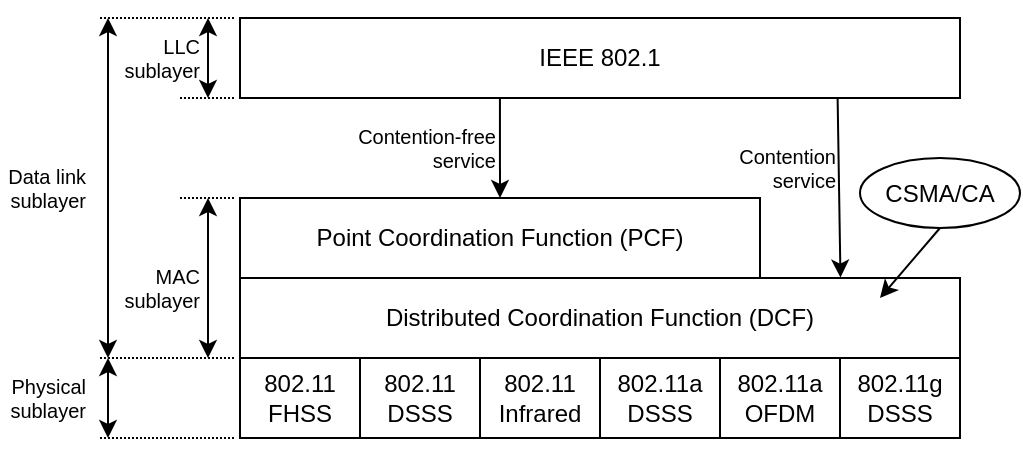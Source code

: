 <mxfile version="23.1.2" type="device">
  <diagram name="Trang-1" id="CeBuMl_r3nTpdefYSi08">
    <mxGraphModel dx="875" dy="435" grid="1" gridSize="10" guides="1" tooltips="1" connect="1" arrows="1" fold="1" page="1" pageScale="1" pageWidth="827" pageHeight="1169" background="#ffffff" math="0" shadow="0">
      <root>
        <mxCell id="0" />
        <mxCell id="1" parent="0" />
        <mxCell id="_Zqqz2ic66UI19e5kxRz-1" value="802.11&lt;br&gt;FHSS" style="rounded=0;whiteSpace=wrap;html=1;" vertex="1" parent="1">
          <mxGeometry x="200" y="270" width="60" height="40" as="geometry" />
        </mxCell>
        <mxCell id="_Zqqz2ic66UI19e5kxRz-5" value="802.11&lt;br&gt;DSSS" style="rounded=0;whiteSpace=wrap;html=1;" vertex="1" parent="1">
          <mxGeometry x="260" y="270" width="60" height="40" as="geometry" />
        </mxCell>
        <mxCell id="_Zqqz2ic66UI19e5kxRz-6" value="802.11&lt;br&gt;Infrared" style="rounded=0;whiteSpace=wrap;html=1;" vertex="1" parent="1">
          <mxGeometry x="320" y="270" width="60" height="40" as="geometry" />
        </mxCell>
        <mxCell id="_Zqqz2ic66UI19e5kxRz-7" value="802.11a&lt;br&gt;DSSS" style="rounded=0;whiteSpace=wrap;html=1;" vertex="1" parent="1">
          <mxGeometry x="380" y="270" width="60" height="40" as="geometry" />
        </mxCell>
        <mxCell id="_Zqqz2ic66UI19e5kxRz-8" value="802.11a&lt;br&gt;OFDM" style="rounded=0;whiteSpace=wrap;html=1;" vertex="1" parent="1">
          <mxGeometry x="440" y="270" width="60" height="40" as="geometry" />
        </mxCell>
        <mxCell id="_Zqqz2ic66UI19e5kxRz-9" value="802.11g&lt;br&gt;DSSS" style="rounded=0;whiteSpace=wrap;html=1;" vertex="1" parent="1">
          <mxGeometry x="500" y="270" width="60" height="40" as="geometry" />
        </mxCell>
        <mxCell id="_Zqqz2ic66UI19e5kxRz-10" value="Distributed Coordination Function (DCF)" style="rounded=0;whiteSpace=wrap;html=1;" vertex="1" parent="1">
          <mxGeometry x="200" y="230" width="360" height="40" as="geometry" />
        </mxCell>
        <mxCell id="_Zqqz2ic66UI19e5kxRz-11" value="Point Coordination Function (PCF)" style="rounded=0;whiteSpace=wrap;html=1;" vertex="1" parent="1">
          <mxGeometry x="200" y="190" width="260" height="40" as="geometry" />
        </mxCell>
        <mxCell id="_Zqqz2ic66UI19e5kxRz-12" value="IEEE 802.1" style="rounded=0;whiteSpace=wrap;html=1;" vertex="1" parent="1">
          <mxGeometry x="200" y="100" width="360" height="40" as="geometry" />
        </mxCell>
        <mxCell id="_Zqqz2ic66UI19e5kxRz-13" value="" style="endArrow=classic;html=1;rounded=0;entryX=0.5;entryY=0;entryDx=0;entryDy=0;exitX=0.361;exitY=1.012;exitDx=0;exitDy=0;exitPerimeter=0;" edge="1" parent="1" source="_Zqqz2ic66UI19e5kxRz-12" target="_Zqqz2ic66UI19e5kxRz-11">
          <mxGeometry width="50" height="50" relative="1" as="geometry">
            <mxPoint x="340" y="200" as="sourcePoint" />
            <mxPoint x="390" y="150" as="targetPoint" />
          </mxGeometry>
        </mxCell>
        <mxCell id="_Zqqz2ic66UI19e5kxRz-14" value="" style="endArrow=classic;html=1;rounded=0;entryX=0.834;entryY=-0.005;entryDx=0;entryDy=0;entryPerimeter=0;exitX=0.83;exitY=1.063;exitDx=0;exitDy=0;exitPerimeter=0;" edge="1" parent="1" target="_Zqqz2ic66UI19e5kxRz-10">
          <mxGeometry width="50" height="50" relative="1" as="geometry">
            <mxPoint x="498.8" y="139.52" as="sourcePoint" />
            <mxPoint x="499.88" y="227.88" as="targetPoint" />
          </mxGeometry>
        </mxCell>
        <mxCell id="_Zqqz2ic66UI19e5kxRz-15" value="Contention-free service" style="text;html=1;strokeColor=none;fillColor=none;align=right;verticalAlign=middle;whiteSpace=wrap;rounded=0;fontSize=10;" vertex="1" parent="1">
          <mxGeometry x="250" y="150" width="80" height="30" as="geometry" />
        </mxCell>
        <mxCell id="_Zqqz2ic66UI19e5kxRz-16" value="Contention&lt;br&gt;&amp;nbsp;service" style="text;html=1;strokeColor=none;fillColor=none;align=right;verticalAlign=middle;whiteSpace=wrap;rounded=0;fontSize=10;" vertex="1" parent="1">
          <mxGeometry x="430" y="160" width="70" height="30" as="geometry" />
        </mxCell>
        <mxCell id="_Zqqz2ic66UI19e5kxRz-17" value="" style="endArrow=none;html=1;rounded=0;strokeWidth=1;dashed=1;dashPattern=1 1;" edge="1" parent="1">
          <mxGeometry width="50" height="50" relative="1" as="geometry">
            <mxPoint x="130" y="100" as="sourcePoint" />
            <mxPoint x="197" y="100" as="targetPoint" />
          </mxGeometry>
        </mxCell>
        <mxCell id="_Zqqz2ic66UI19e5kxRz-18" value="" style="endArrow=none;html=1;rounded=0;strokeWidth=1;dashed=1;dashPattern=1 1;" edge="1" parent="1">
          <mxGeometry width="50" height="50" relative="1" as="geometry">
            <mxPoint x="170" y="140" as="sourcePoint" />
            <mxPoint x="197" y="140" as="targetPoint" />
          </mxGeometry>
        </mxCell>
        <mxCell id="_Zqqz2ic66UI19e5kxRz-19" value="" style="endArrow=classic;startArrow=classic;html=1;rounded=0;" edge="1" parent="1">
          <mxGeometry width="50" height="50" relative="1" as="geometry">
            <mxPoint x="184" y="140" as="sourcePoint" />
            <mxPoint x="184" y="100" as="targetPoint" />
          </mxGeometry>
        </mxCell>
        <mxCell id="_Zqqz2ic66UI19e5kxRz-20" value="" style="endArrow=none;html=1;rounded=0;strokeWidth=1;dashed=1;dashPattern=1 1;" edge="1" parent="1">
          <mxGeometry width="50" height="50" relative="1" as="geometry">
            <mxPoint x="170" y="190" as="sourcePoint" />
            <mxPoint x="197" y="190" as="targetPoint" />
          </mxGeometry>
        </mxCell>
        <mxCell id="_Zqqz2ic66UI19e5kxRz-21" value="" style="endArrow=none;html=1;rounded=0;strokeWidth=1;dashed=1;dashPattern=1 1;" edge="1" parent="1">
          <mxGeometry width="50" height="50" relative="1" as="geometry">
            <mxPoint x="130" y="270" as="sourcePoint" />
            <mxPoint x="197" y="270" as="targetPoint" />
          </mxGeometry>
        </mxCell>
        <mxCell id="_Zqqz2ic66UI19e5kxRz-22" value="" style="endArrow=none;html=1;rounded=0;strokeWidth=1;dashed=1;dashPattern=1 1;" edge="1" parent="1">
          <mxGeometry width="50" height="50" relative="1" as="geometry">
            <mxPoint x="130" y="310" as="sourcePoint" />
            <mxPoint x="197" y="310" as="targetPoint" />
          </mxGeometry>
        </mxCell>
        <mxCell id="_Zqqz2ic66UI19e5kxRz-24" value="" style="endArrow=classic;startArrow=classic;html=1;rounded=0;" edge="1" parent="1">
          <mxGeometry width="50" height="50" relative="1" as="geometry">
            <mxPoint x="184" y="270" as="sourcePoint" />
            <mxPoint x="184" y="190" as="targetPoint" />
          </mxGeometry>
        </mxCell>
        <mxCell id="_Zqqz2ic66UI19e5kxRz-25" value="" style="endArrow=classic;startArrow=classic;html=1;rounded=0;" edge="1" parent="1">
          <mxGeometry width="50" height="50" relative="1" as="geometry">
            <mxPoint x="134" y="270" as="sourcePoint" />
            <mxPoint x="134" y="100" as="targetPoint" />
          </mxGeometry>
        </mxCell>
        <mxCell id="_Zqqz2ic66UI19e5kxRz-26" value="" style="endArrow=classic;startArrow=classic;html=1;rounded=0;" edge="1" parent="1">
          <mxGeometry width="50" height="50" relative="1" as="geometry">
            <mxPoint x="134" y="310" as="sourcePoint" />
            <mxPoint x="134" y="270" as="targetPoint" />
          </mxGeometry>
        </mxCell>
        <mxCell id="_Zqqz2ic66UI19e5kxRz-27" value="LLC &lt;br&gt;sublayer" style="text;html=1;strokeColor=none;fillColor=none;align=right;verticalAlign=middle;whiteSpace=wrap;rounded=0;fontSize=10;" vertex="1" parent="1">
          <mxGeometry x="137" y="105" width="45" height="30" as="geometry" />
        </mxCell>
        <mxCell id="_Zqqz2ic66UI19e5kxRz-28" value="MAC&lt;br&gt;sublayer" style="text;html=1;strokeColor=none;fillColor=none;align=right;verticalAlign=middle;whiteSpace=wrap;rounded=0;fontSize=10;" vertex="1" parent="1">
          <mxGeometry x="137" y="220" width="45" height="30" as="geometry" />
        </mxCell>
        <mxCell id="_Zqqz2ic66UI19e5kxRz-29" value="Data link&lt;br&gt;sublayer" style="text;html=1;strokeColor=none;fillColor=none;align=right;verticalAlign=middle;whiteSpace=wrap;rounded=0;fontSize=10;" vertex="1" parent="1">
          <mxGeometry x="80" y="170" width="45" height="30" as="geometry" />
        </mxCell>
        <mxCell id="_Zqqz2ic66UI19e5kxRz-30" value="Physical&lt;br&gt;sublayer" style="text;html=1;strokeColor=none;fillColor=none;align=right;verticalAlign=middle;whiteSpace=wrap;rounded=0;fontSize=10;" vertex="1" parent="1">
          <mxGeometry x="80" y="275" width="45" height="30" as="geometry" />
        </mxCell>
        <mxCell id="_Zqqz2ic66UI19e5kxRz-31" value="CSMA/CA" style="ellipse;whiteSpace=wrap;html=1;" vertex="1" parent="1">
          <mxGeometry x="510" y="170" width="80" height="35" as="geometry" />
        </mxCell>
        <mxCell id="_Zqqz2ic66UI19e5kxRz-33" value="" style="endArrow=classic;html=1;rounded=0;exitX=0.5;exitY=1;exitDx=0;exitDy=0;" edge="1" parent="1" source="_Zqqz2ic66UI19e5kxRz-31">
          <mxGeometry width="50" height="50" relative="1" as="geometry">
            <mxPoint x="470" y="240" as="sourcePoint" />
            <mxPoint x="520" y="240" as="targetPoint" />
          </mxGeometry>
        </mxCell>
      </root>
    </mxGraphModel>
  </diagram>
</mxfile>
